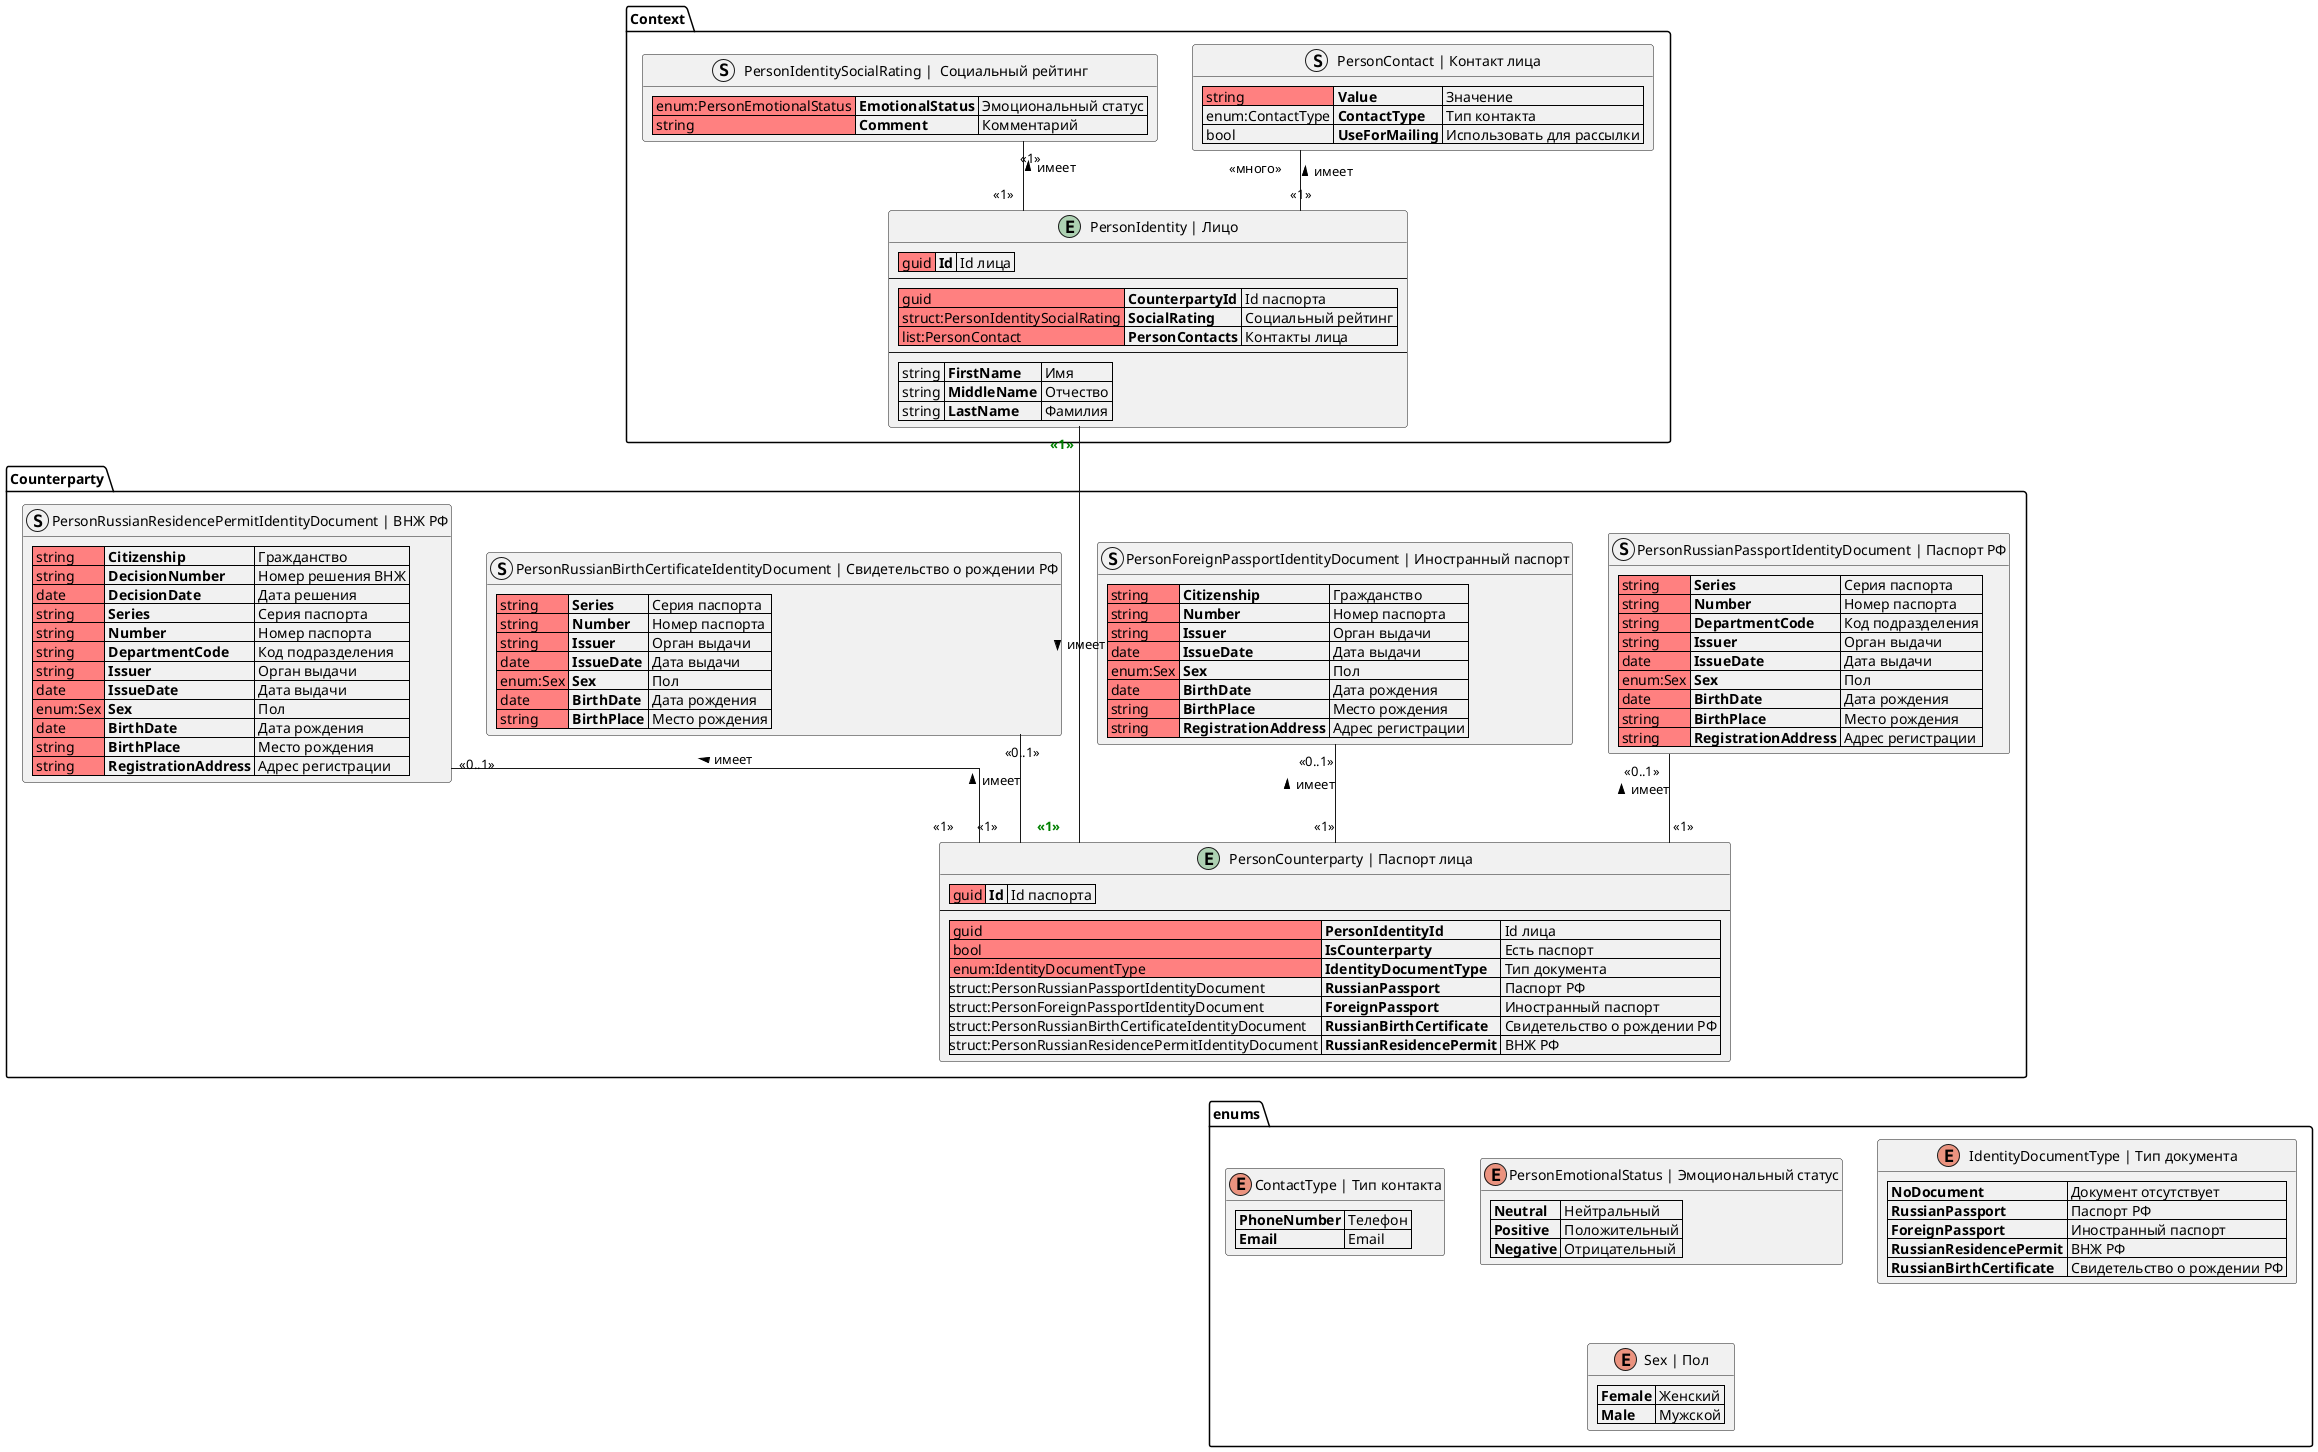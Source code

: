 @startuml

skinparam linetype ortho
top to bottom direction

package Context
{
    !startsub Main
    entity "PersonIdentity | Лицо" as PersonIdentity {
        |<#FF8080> guid |= Id | Id лица |
        --
        |<#FF8080> guid |= CounterpartyId | Id паспорта |
        |<#FF8080> struct:PersonIdentitySocialRating |= SocialRating | Социальный рейтинг |
        |<#FF8080> list:PersonContact |= PersonContacts | Контакты лица |
        --
        | string |= FirstName | Имя |
        | string |= MiddleName | Отчество |
        | string |= LastName | Фамилия |
    }
    !endsub

    struct "PersonContact | Контакт лица" as PersonContact {
        |<#FF8080> string |= Value | Значение |
        | enum:ContactType |= ContactType | Тип контакта |
        | bool |= UseForMailing | Использовать для рассылки |
    }

    struct "PersonIdentitySocialRating |  Социальный рейтинг" as PersonIdentitySocialRating {
        |<#FF8080> enum:PersonEmotionalStatus |= EmotionalStatus | Эмоциональный статус |
        |<#FF8080> string |= Comment | Комментарий |
    }
}

package Counterparty
{
    entity "PersonCounterparty | Паспорт лица" as PersonCounterparty {
        |<#FF8080> guid |= Id | Id паспорта |
        --
        |<#FF8080> guid |= PersonIdentityId | Id лица |
        |<#FF8080> bool |= IsCounterparty | Есть паспорт |
        |<#FF8080> enum:IdentityDocumentType |= IdentityDocumentType | Тип документа |
        |struct:PersonRussianPassportIdentityDocument |= RussianPassport | Паспорт РФ |
        |struct:PersonForeignPassportIdentityDocument |= ForeignPassport | Иностранный паспорт |
        |struct:PersonRussianBirthCertificateIdentityDocument |= RussianBirthCertificate | Свидетельство о рождении РФ |
        |struct:PersonRussianResidencePermitIdentityDocument |= RussianResidencePermit | ВНЖ РФ |
    }


    struct "PersonRussianPassportIdentityDocument | Паспорт РФ" as PersonRussianPassportIdentityDocument
    {
        |<#FF8080> string |= Series | Серия паспорта |
        |<#FF8080> string |= Number | Номер паспорта |
        |<#FF8080> string |= DepartmentCode | Код подразделения |
        |<#FF8080> string |= Issuer | Орган выдачи |
        |<#FF8080> date |= IssueDate | Дата выдачи |
        |<#FF8080> enum:Sex |= Sex | Пол |
        |<#FF8080> date |= BirthDate | Дата рождения |
        |<#FF8080> string |= BirthPlace | Место рождения |
        |<#FF8080> string |= RegistrationAddress | Адрес регистрации |
    }

    struct "PersonForeignPassportIdentityDocument | Иностранный паспорт" as PersonForeignPassportIdentityDocument
    {
        |<#FF8080> string |= Citizenship | Гражданство |
        |<#FF8080> string |= Number | Номер паспорта |
        |<#FF8080> string |= Issuer | Орган выдачи |
        |<#FF8080> date |= IssueDate | Дата выдачи |
        |<#FF8080> enum:Sex |= Sex | Пол |
        |<#FF8080> date |= BirthDate | Дата рождения |
        |<#FF8080> string |= BirthPlace | Место рождения |
        |<#FF8080> string |= RegistrationAddress | Адрес регистрации |
    }

    struct "PersonRussianBirthCertificateIdentityDocument | Свидетельство о рождении РФ" as PersonRussianBirthCertificateIdentityDocument
    {
        |<#FF8080> string |= Series | Серия паспорта |
        |<#FF8080> string |= Number | Номер паспорта |
        |<#FF8080> string |= Issuer | Орган выдачи |
        |<#FF8080> date |= IssueDate | Дата выдачи |
        |<#FF8080> enum:Sex |= Sex | Пол |
        |<#FF8080> date |= BirthDate | Дата рождения |
        |<#FF8080> string |= BirthPlace | Место рождения |
    }

    struct "PersonRussianResidencePermitIdentityDocument | ВНЖ РФ" as PersonRussianResidencePermitIdentityDocument
    {
        |<#FF8080> string |= Citizenship | Гражданство |
        |<#FF8080> string |= DecisionNumber | Номер решения ВНЖ |
        |<#FF8080> date |= DecisionDate | Дата решения |
        |<#FF8080> string |= Series | Серия паспорта |
        |<#FF8080> string |= Number | Номер паспорта |
        |<#FF8080> string |= DepartmentCode | Код подразделения |
        |<#FF8080> string |= Issuer | Орган выдачи |
        |<#FF8080> date |= IssueDate | Дата выдачи |
        |<#FF8080> enum:Sex |= Sex | Пол |
        |<#FF8080> date |= BirthDate | Дата рождения |
        |<#FF8080> string |= BirthPlace | Место рождения |
        |<#FF8080> string |= RegistrationAddress | Адрес регистрации |
    }
}

package enums 
{
    enum "ContactType | Тип контакта" as ContactType {
        |= PhoneNumber | Телефон |
        |= Email | Email |
    }

    enum "PersonEmotionalStatus | Эмоциональный статус" as PersonEmotionalStatus {
        |= Neutral | Нейтральный |
        |= Positive | Положительный |
        |= Negative | Отрицательный |
    }

    enum "IdentityDocumentType | Тип документа" as IdentityDocumentType {
        |= NoDocument | Документ отсутствует |
        |= RussianPassport | Паспорт РФ |
        |= ForeignPassport | Иностранный паспорт |
        |= RussianResidencePermit | ВНЖ РФ |
        |= RussianBirthCertificate | Свидетельство о рождении РФ |
    }

    enum "Sex | Пол" as Sex {
        |= Female | Женский |
        |= Male | Мужской |
    }
}

PersonIdentity -[hidden]down- PersonRussianResidencePermitIdentityDocument
PersonCounterparty -[hidden]down- ContactType

PersonContact "<<много>>" -- "<<1>>" PersonIdentity : < имеет
PersonIdentitySocialRating "<<1>>" -- "<<1>>" PersonIdentity : < имеет
PersonCounterparty "**<color green><<1>></color>**" -- "**<color green><<1>></color>**" PersonIdentity : < имеет
PersonRussianPassportIdentityDocument "<<0..1>>" -- "<<1>>" PersonCounterparty : < имеет
PersonForeignPassportIdentityDocument "<<0..1>>" -- "<<1>>" PersonCounterparty : < имеет
PersonRussianBirthCertificateIdentityDocument "<<0..1>>" -- "<<1>>" PersonCounterparty : < имеет
PersonRussianResidencePermitIdentityDocument "<<0..1>>" -- "<<1>>" PersonCounterparty : < имеет

@enduml